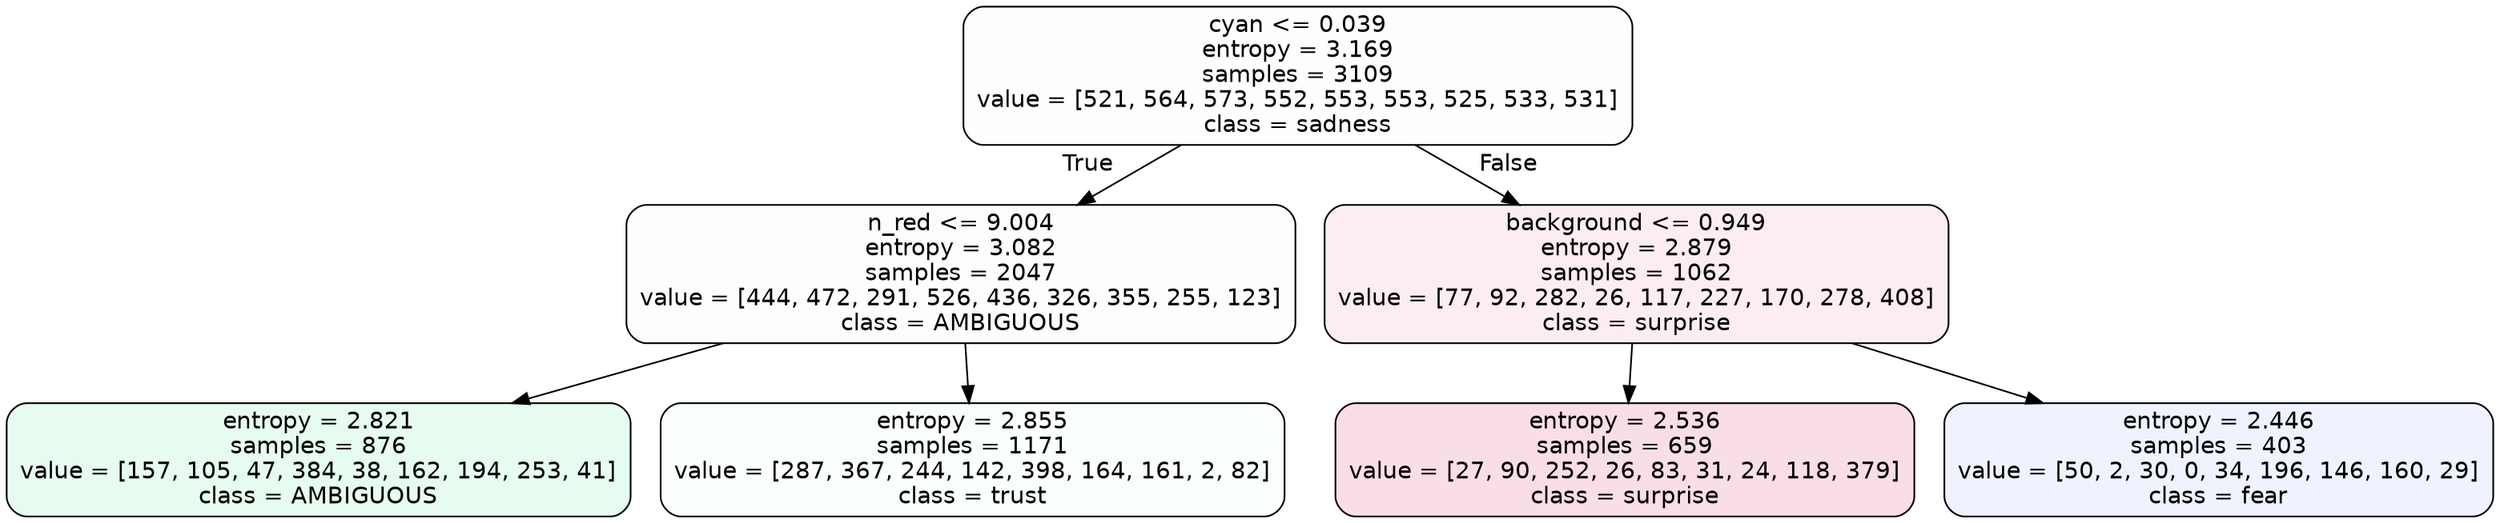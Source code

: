 digraph Tree {
node [shape=box, style="filled, rounded", color="black", fontname=helvetica] ;
edge [fontname=helvetica] ;
0 [label="cyan <= 0.039\nentropy = 3.169\nsamples = 3109\nvalue = [521, 564, 573, 552, 553, 553, 525, 533, 531]\nclass = sadness", fillcolor="#64e53901"] ;
1 [label="n_red <= 9.004\nentropy = 3.082\nsamples = 2047\nvalue = [444, 472, 291, 526, 436, 326, 355, 255, 123]\nclass = AMBIGUOUS", fillcolor="#39e58105"] ;
0 -> 1 [labeldistance=2.5, labelangle=45, headlabel="True"] ;
2 [label="entropy = 2.821\nsamples = 876\nvalue = [157, 105, 47, 384, 38, 162, 194, 253, 41]\nclass = AMBIGUOUS", fillcolor="#39e5811e"] ;
1 -> 2 ;
3 [label="entropy = 2.855\nsamples = 1171\nvalue = [287, 367, 244, 142, 398, 164, 161, 2, 82]\nclass = trust", fillcolor="#39d7e505"] ;
1 -> 3 ;
4 [label="background <= 0.949\nentropy = 2.879\nsamples = 1062\nvalue = [77, 92, 282, 26, 117, 227, 170, 278, 408]\nclass = surprise", fillcolor="#e5396417"] ;
0 -> 4 [labeldistance=2.5, labelangle=-45, headlabel="False"] ;
5 [label="entropy = 2.536\nsamples = 659\nvalue = [27, 90, 252, 26, 83, 31, 24, 118, 379]\nclass = surprise", fillcolor="#e539642a"] ;
4 -> 5 ;
6 [label="entropy = 2.446\nsamples = 403\nvalue = [50, 2, 30, 0, 34, 196, 146, 160, 29]\nclass = fear", fillcolor="#3964e513"] ;
4 -> 6 ;
}